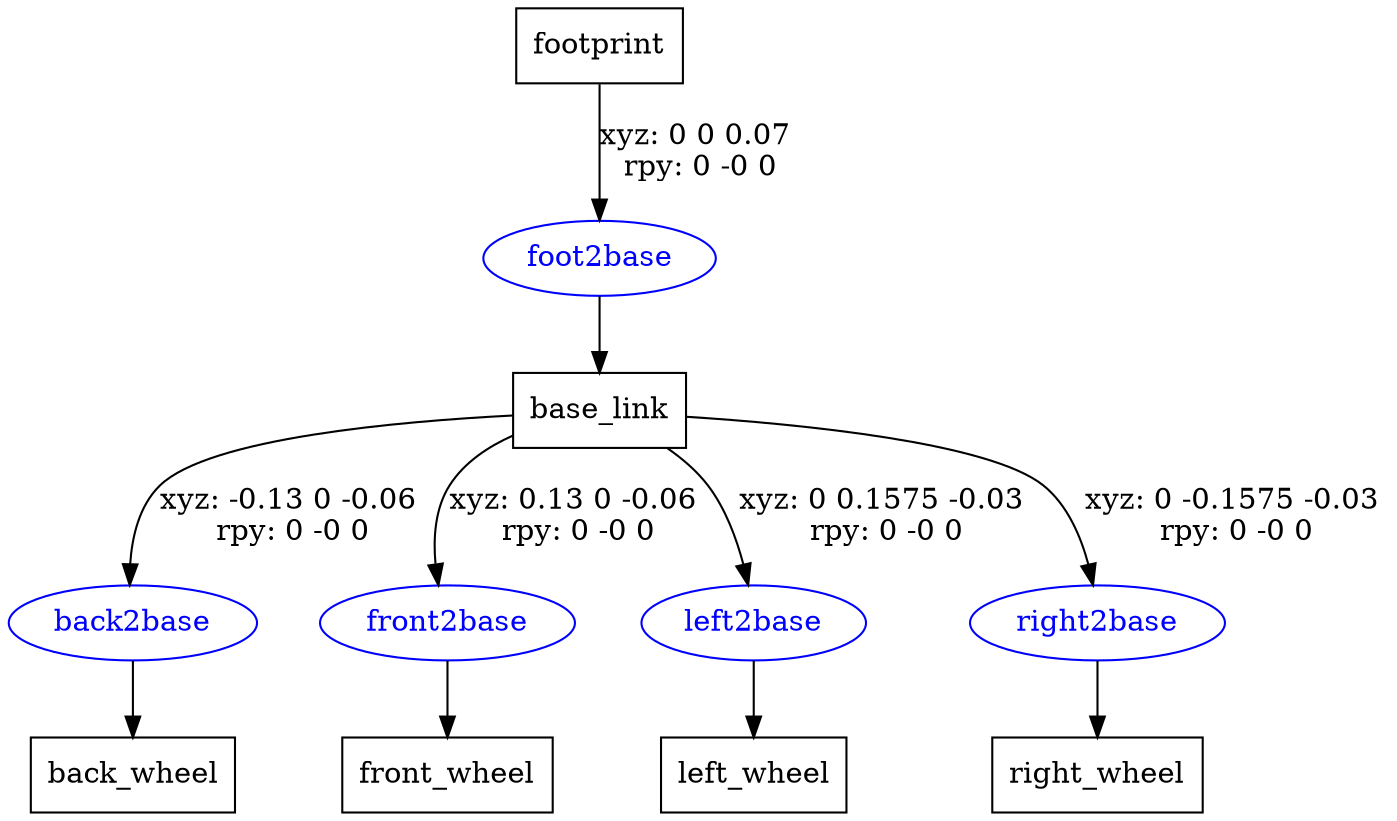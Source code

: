 digraph G {
node [shape=box];
"footprint" [label="footprint"];
"base_link" [label="base_link"];
"back_wheel" [label="back_wheel"];
"front_wheel" [label="front_wheel"];
"left_wheel" [label="left_wheel"];
"right_wheel" [label="right_wheel"];
node [shape=ellipse, color=blue, fontcolor=blue];
"footprint" -> "foot2base" [label="xyz: 0 0 0.07 \nrpy: 0 -0 0"]
"foot2base" -> "base_link"
"base_link" -> "back2base" [label="xyz: -0.13 0 -0.06 \nrpy: 0 -0 0"]
"back2base" -> "back_wheel"
"base_link" -> "front2base" [label="xyz: 0.13 0 -0.06 \nrpy: 0 -0 0"]
"front2base" -> "front_wheel"
"base_link" -> "left2base" [label="xyz: 0 0.1575 -0.03 \nrpy: 0 -0 0"]
"left2base" -> "left_wheel"
"base_link" -> "right2base" [label="xyz: 0 -0.1575 -0.03 \nrpy: 0 -0 0"]
"right2base" -> "right_wheel"
}
